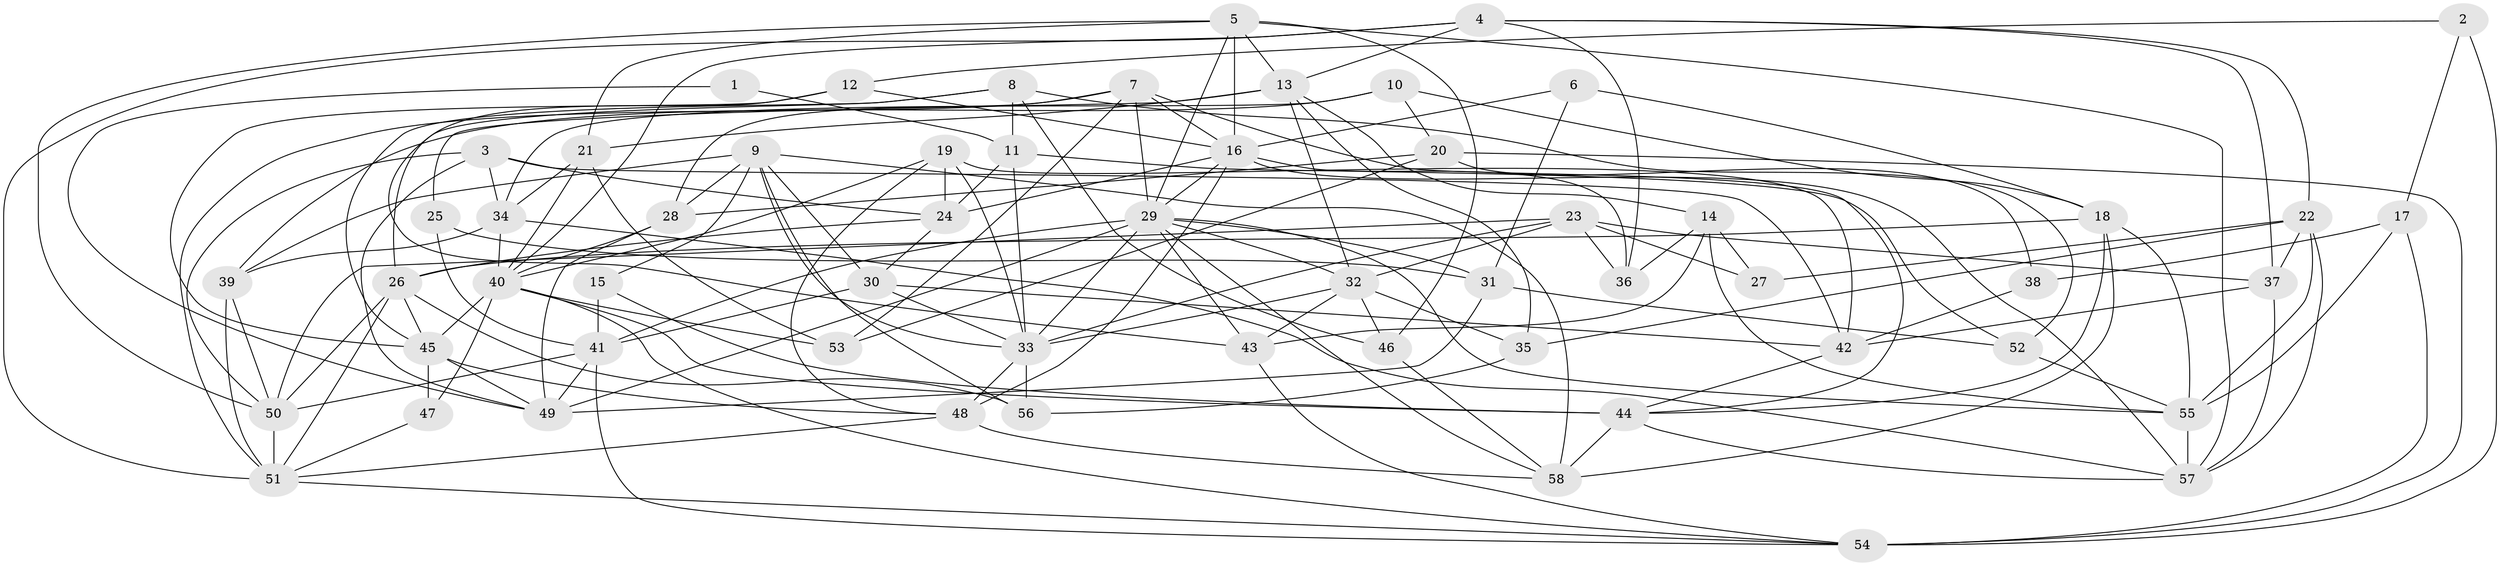 // original degree distribution, {4: 0.25, 3: 0.2672413793103448, 5: 0.21551724137931033, 2: 0.13793103448275862, 8: 0.008620689655172414, 6: 0.06896551724137931, 7: 0.05172413793103448}
// Generated by graph-tools (version 1.1) at 2025/02/03/09/25 03:02:04]
// undirected, 58 vertices, 161 edges
graph export_dot {
graph [start="1"]
  node [color=gray90,style=filled];
  1;
  2;
  3;
  4;
  5;
  6;
  7;
  8;
  9;
  10;
  11;
  12;
  13;
  14;
  15;
  16;
  17;
  18;
  19;
  20;
  21;
  22;
  23;
  24;
  25;
  26;
  27;
  28;
  29;
  30;
  31;
  32;
  33;
  34;
  35;
  36;
  37;
  38;
  39;
  40;
  41;
  42;
  43;
  44;
  45;
  46;
  47;
  48;
  49;
  50;
  51;
  52;
  53;
  54;
  55;
  56;
  57;
  58;
  1 -- 11 [weight=1.0];
  1 -- 49 [weight=1.0];
  2 -- 12 [weight=1.0];
  2 -- 17 [weight=1.0];
  2 -- 54 [weight=2.0];
  3 -- 24 [weight=1.0];
  3 -- 34 [weight=1.0];
  3 -- 42 [weight=1.0];
  3 -- 49 [weight=1.0];
  3 -- 50 [weight=1.0];
  4 -- 13 [weight=1.0];
  4 -- 22 [weight=1.0];
  4 -- 36 [weight=1.0];
  4 -- 37 [weight=1.0];
  4 -- 40 [weight=1.0];
  4 -- 51 [weight=1.0];
  5 -- 13 [weight=1.0];
  5 -- 16 [weight=1.0];
  5 -- 21 [weight=1.0];
  5 -- 29 [weight=1.0];
  5 -- 46 [weight=1.0];
  5 -- 50 [weight=1.0];
  5 -- 57 [weight=1.0];
  6 -- 16 [weight=2.0];
  6 -- 18 [weight=1.0];
  6 -- 31 [weight=1.0];
  7 -- 16 [weight=1.0];
  7 -- 28 [weight=1.0];
  7 -- 29 [weight=2.0];
  7 -- 44 [weight=1.0];
  7 -- 51 [weight=1.0];
  7 -- 53 [weight=1.0];
  8 -- 11 [weight=1.0];
  8 -- 26 [weight=1.0];
  8 -- 45 [weight=1.0];
  8 -- 46 [weight=1.0];
  8 -- 52 [weight=1.0];
  9 -- 15 [weight=1.0];
  9 -- 28 [weight=1.0];
  9 -- 30 [weight=1.0];
  9 -- 33 [weight=1.0];
  9 -- 39 [weight=1.0];
  9 -- 56 [weight=1.0];
  9 -- 58 [weight=1.0];
  10 -- 18 [weight=1.0];
  10 -- 20 [weight=1.0];
  10 -- 34 [weight=1.0];
  10 -- 39 [weight=1.0];
  11 -- 24 [weight=1.0];
  11 -- 33 [weight=1.0];
  11 -- 52 [weight=1.0];
  12 -- 16 [weight=1.0];
  12 -- 43 [weight=1.0];
  12 -- 45 [weight=1.0];
  13 -- 14 [weight=1.0];
  13 -- 21 [weight=1.0];
  13 -- 25 [weight=1.0];
  13 -- 32 [weight=1.0];
  13 -- 35 [weight=1.0];
  14 -- 27 [weight=1.0];
  14 -- 36 [weight=1.0];
  14 -- 43 [weight=1.0];
  14 -- 55 [weight=1.0];
  15 -- 41 [weight=1.0];
  15 -- 44 [weight=1.0];
  16 -- 24 [weight=1.0];
  16 -- 29 [weight=1.0];
  16 -- 36 [weight=1.0];
  16 -- 48 [weight=2.0];
  16 -- 57 [weight=1.0];
  17 -- 38 [weight=1.0];
  17 -- 54 [weight=1.0];
  17 -- 55 [weight=1.0];
  18 -- 26 [weight=2.0];
  18 -- 44 [weight=1.0];
  18 -- 55 [weight=1.0];
  18 -- 58 [weight=1.0];
  19 -- 24 [weight=1.0];
  19 -- 33 [weight=1.0];
  19 -- 40 [weight=1.0];
  19 -- 42 [weight=1.0];
  19 -- 48 [weight=1.0];
  20 -- 28 [weight=1.0];
  20 -- 38 [weight=1.0];
  20 -- 53 [weight=1.0];
  20 -- 54 [weight=1.0];
  21 -- 34 [weight=1.0];
  21 -- 40 [weight=1.0];
  21 -- 53 [weight=1.0];
  22 -- 27 [weight=1.0];
  22 -- 35 [weight=1.0];
  22 -- 37 [weight=1.0];
  22 -- 55 [weight=1.0];
  22 -- 57 [weight=1.0];
  23 -- 27 [weight=1.0];
  23 -- 32 [weight=1.0];
  23 -- 33 [weight=1.0];
  23 -- 36 [weight=1.0];
  23 -- 37 [weight=1.0];
  23 -- 50 [weight=1.0];
  24 -- 26 [weight=1.0];
  24 -- 30 [weight=1.0];
  25 -- 31 [weight=1.0];
  25 -- 41 [weight=1.0];
  26 -- 45 [weight=1.0];
  26 -- 50 [weight=1.0];
  26 -- 51 [weight=1.0];
  26 -- 56 [weight=1.0];
  28 -- 40 [weight=1.0];
  28 -- 49 [weight=1.0];
  29 -- 31 [weight=1.0];
  29 -- 32 [weight=1.0];
  29 -- 33 [weight=2.0];
  29 -- 41 [weight=1.0];
  29 -- 43 [weight=1.0];
  29 -- 49 [weight=1.0];
  29 -- 55 [weight=1.0];
  29 -- 58 [weight=1.0];
  30 -- 33 [weight=1.0];
  30 -- 41 [weight=1.0];
  30 -- 42 [weight=1.0];
  31 -- 49 [weight=1.0];
  31 -- 52 [weight=1.0];
  32 -- 33 [weight=1.0];
  32 -- 35 [weight=1.0];
  32 -- 43 [weight=1.0];
  32 -- 46 [weight=1.0];
  33 -- 48 [weight=1.0];
  33 -- 56 [weight=1.0];
  34 -- 39 [weight=1.0];
  34 -- 40 [weight=1.0];
  34 -- 57 [weight=1.0];
  35 -- 56 [weight=1.0];
  37 -- 42 [weight=1.0];
  37 -- 57 [weight=1.0];
  38 -- 42 [weight=2.0];
  39 -- 50 [weight=1.0];
  39 -- 51 [weight=1.0];
  40 -- 44 [weight=1.0];
  40 -- 45 [weight=1.0];
  40 -- 47 [weight=1.0];
  40 -- 53 [weight=1.0];
  40 -- 54 [weight=1.0];
  41 -- 49 [weight=1.0];
  41 -- 50 [weight=1.0];
  41 -- 54 [weight=1.0];
  42 -- 44 [weight=1.0];
  43 -- 54 [weight=1.0];
  44 -- 57 [weight=1.0];
  44 -- 58 [weight=1.0];
  45 -- 47 [weight=1.0];
  45 -- 48 [weight=1.0];
  45 -- 49 [weight=1.0];
  46 -- 58 [weight=1.0];
  47 -- 51 [weight=1.0];
  48 -- 51 [weight=1.0];
  48 -- 58 [weight=1.0];
  50 -- 51 [weight=2.0];
  51 -- 54 [weight=1.0];
  52 -- 55 [weight=1.0];
  55 -- 57 [weight=1.0];
}

